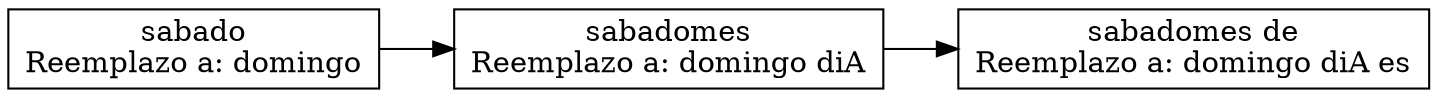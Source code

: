digraph listaPalabrasReemplazadas{ 
rankdir=LR; 
node[shape=record]; 
node0[label=" sabado\nReemplazo a:  domingo"]; 
node0->node1; 
node1[label=" sabadomes\nReemplazo a:  domingo diA"]; 
node1->node2; 
node2[label=" sabadomes de\nReemplazo a:  domingo diA es"]; 
}